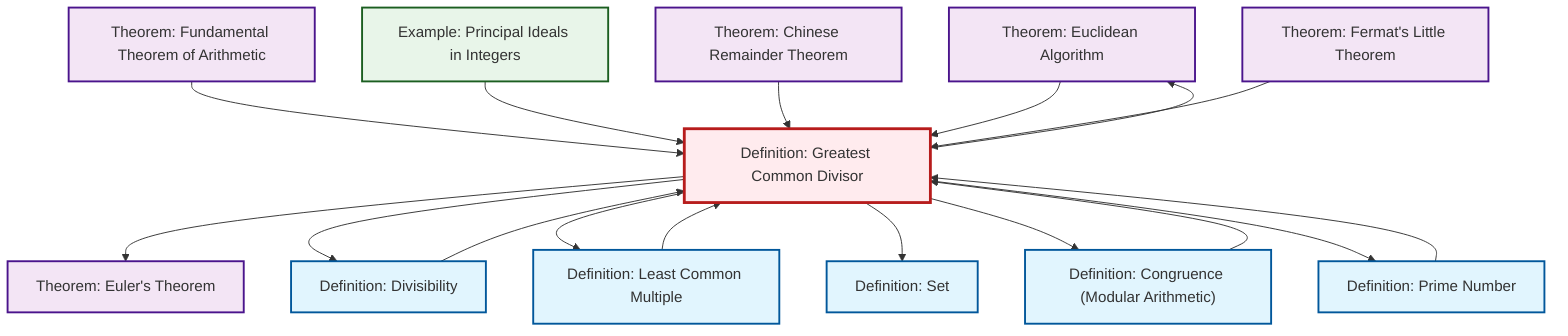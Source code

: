 graph TD
    classDef definition fill:#e1f5fe,stroke:#01579b,stroke-width:2px
    classDef theorem fill:#f3e5f5,stroke:#4a148c,stroke-width:2px
    classDef axiom fill:#fff3e0,stroke:#e65100,stroke-width:2px
    classDef example fill:#e8f5e9,stroke:#1b5e20,stroke-width:2px
    classDef current fill:#ffebee,stroke:#b71c1c,stroke-width:3px
    thm-euclidean-algorithm["Theorem: Euclidean Algorithm"]:::theorem
    thm-euler["Theorem: Euler's Theorem"]:::theorem
    thm-fundamental-arithmetic["Theorem: Fundamental Theorem of Arithmetic"]:::theorem
    ex-principal-ideal["Example: Principal Ideals in Integers"]:::example
    def-congruence["Definition: Congruence (Modular Arithmetic)"]:::definition
    thm-fermat-little["Theorem: Fermat's Little Theorem"]:::theorem
    def-lcm["Definition: Least Common Multiple"]:::definition
    def-set["Definition: Set"]:::definition
    thm-chinese-remainder["Theorem: Chinese Remainder Theorem"]:::theorem
    def-prime["Definition: Prime Number"]:::definition
    def-divisibility["Definition: Divisibility"]:::definition
    def-gcd["Definition: Greatest Common Divisor"]:::definition
    def-gcd --> thm-euler
    thm-fundamental-arithmetic --> def-gcd
    ex-principal-ideal --> def-gcd
    def-prime --> def-gcd
    def-gcd --> def-divisibility
    thm-chinese-remainder --> def-gcd
    def-gcd --> thm-euclidean-algorithm
    def-gcd --> def-lcm
    def-divisibility --> def-gcd
    def-gcd --> def-set
    def-lcm --> def-gcd
    def-gcd --> def-congruence
    thm-euclidean-algorithm --> def-gcd
    def-congruence --> def-gcd
    def-gcd --> def-prime
    thm-fermat-little --> def-gcd
    class def-gcd current